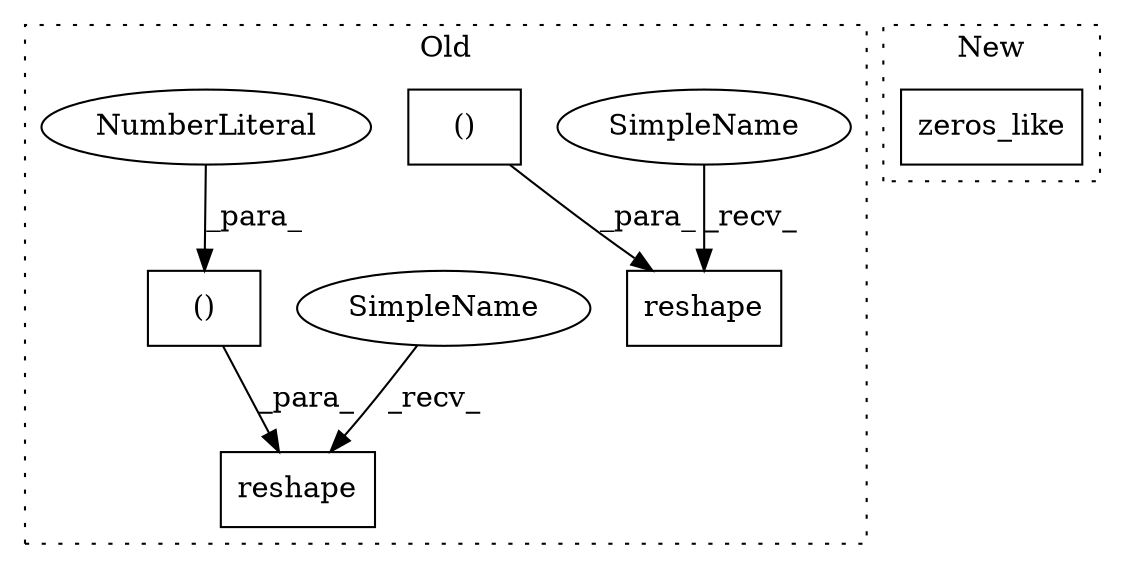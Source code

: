 digraph G {
subgraph cluster0 {
1 [label="reshape" a="32" s="11115,11207" l="8,2" shape="box"];
3 [label="()" a="106" s="11137" l="44" shape="box"];
4 [label="reshape" a="32" s="10340,10432" l="8,2" shape="box"];
5 [label="()" a="106" s="10416" l="16" shape="box"];
6 [label="NumberLiteral" a="34" s="11151" l="1" shape="ellipse"];
7 [label="SimpleName" a="42" s="11107" l="7" shape="ellipse"];
8 [label="SimpleName" a="42" s="10332" l="7" shape="ellipse"];
label = "Old";
style="dotted";
}
subgraph cluster1 {
2 [label="zeros_like" a="32" s="10221,10238" l="11,1" shape="box"];
label = "New";
style="dotted";
}
3 -> 1 [label="_para_"];
5 -> 4 [label="_para_"];
6 -> 3 [label="_para_"];
7 -> 1 [label="_recv_"];
8 -> 4 [label="_recv_"];
}